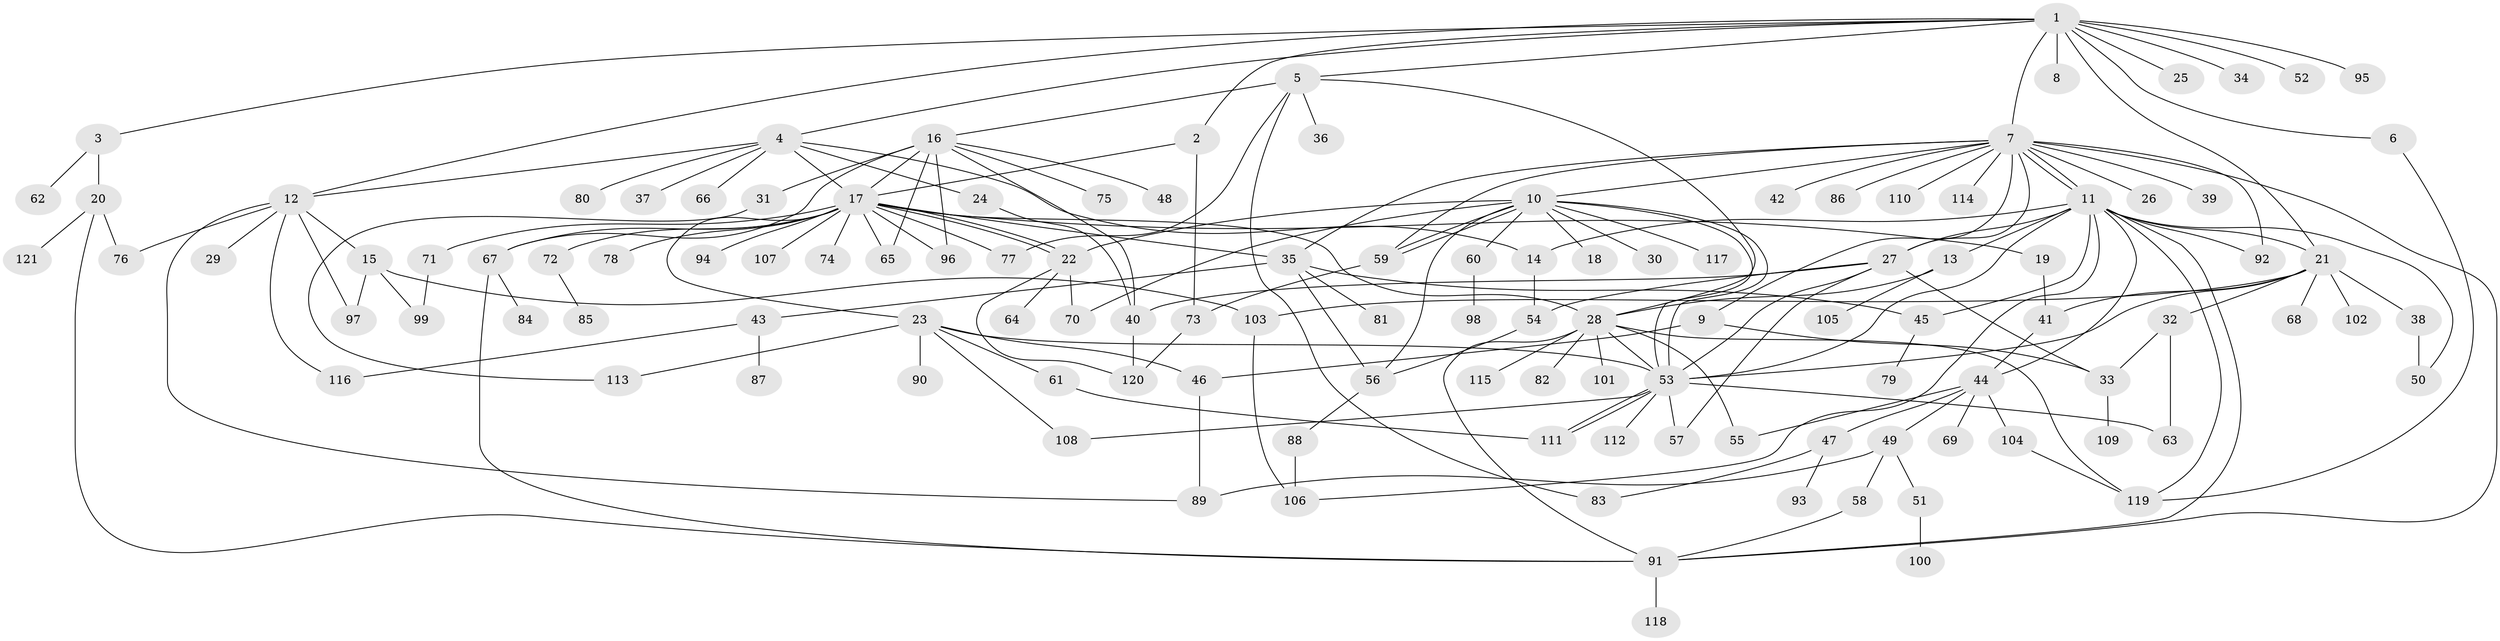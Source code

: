// Generated by graph-tools (version 1.1) at 2025/48/03/09/25 04:48:46]
// undirected, 121 vertices, 186 edges
graph export_dot {
graph [start="1"]
  node [color=gray90,style=filled];
  1;
  2;
  3;
  4;
  5;
  6;
  7;
  8;
  9;
  10;
  11;
  12;
  13;
  14;
  15;
  16;
  17;
  18;
  19;
  20;
  21;
  22;
  23;
  24;
  25;
  26;
  27;
  28;
  29;
  30;
  31;
  32;
  33;
  34;
  35;
  36;
  37;
  38;
  39;
  40;
  41;
  42;
  43;
  44;
  45;
  46;
  47;
  48;
  49;
  50;
  51;
  52;
  53;
  54;
  55;
  56;
  57;
  58;
  59;
  60;
  61;
  62;
  63;
  64;
  65;
  66;
  67;
  68;
  69;
  70;
  71;
  72;
  73;
  74;
  75;
  76;
  77;
  78;
  79;
  80;
  81;
  82;
  83;
  84;
  85;
  86;
  87;
  88;
  89;
  90;
  91;
  92;
  93;
  94;
  95;
  96;
  97;
  98;
  99;
  100;
  101;
  102;
  103;
  104;
  105;
  106;
  107;
  108;
  109;
  110;
  111;
  112;
  113;
  114;
  115;
  116;
  117;
  118;
  119;
  120;
  121;
  1 -- 2;
  1 -- 3;
  1 -- 4;
  1 -- 5;
  1 -- 6;
  1 -- 7;
  1 -- 8;
  1 -- 12;
  1 -- 21;
  1 -- 25;
  1 -- 34;
  1 -- 52;
  1 -- 95;
  2 -- 17;
  2 -- 73;
  3 -- 20;
  3 -- 62;
  4 -- 12;
  4 -- 14;
  4 -- 17;
  4 -- 24;
  4 -- 37;
  4 -- 66;
  4 -- 80;
  5 -- 16;
  5 -- 28;
  5 -- 36;
  5 -- 77;
  5 -- 83;
  6 -- 119;
  7 -- 9;
  7 -- 10;
  7 -- 11;
  7 -- 11;
  7 -- 26;
  7 -- 27;
  7 -- 35;
  7 -- 39;
  7 -- 42;
  7 -- 59;
  7 -- 86;
  7 -- 91;
  7 -- 92;
  7 -- 110;
  7 -- 114;
  9 -- 33;
  9 -- 46;
  10 -- 18;
  10 -- 22;
  10 -- 30;
  10 -- 53;
  10 -- 53;
  10 -- 56;
  10 -- 59;
  10 -- 59;
  10 -- 60;
  10 -- 70;
  10 -- 117;
  11 -- 13;
  11 -- 14;
  11 -- 21;
  11 -- 27;
  11 -- 44;
  11 -- 45;
  11 -- 50;
  11 -- 53;
  11 -- 91;
  11 -- 92;
  11 -- 106;
  11 -- 119;
  12 -- 15;
  12 -- 29;
  12 -- 76;
  12 -- 89;
  12 -- 97;
  12 -- 116;
  13 -- 28;
  13 -- 105;
  14 -- 54;
  15 -- 97;
  15 -- 99;
  15 -- 103;
  16 -- 17;
  16 -- 31;
  16 -- 40;
  16 -- 48;
  16 -- 65;
  16 -- 67;
  16 -- 75;
  16 -- 96;
  17 -- 19;
  17 -- 22;
  17 -- 22;
  17 -- 23;
  17 -- 28;
  17 -- 35;
  17 -- 65;
  17 -- 67;
  17 -- 71;
  17 -- 72;
  17 -- 74;
  17 -- 77;
  17 -- 78;
  17 -- 94;
  17 -- 96;
  17 -- 107;
  19 -- 41;
  20 -- 76;
  20 -- 91;
  20 -- 121;
  21 -- 32;
  21 -- 38;
  21 -- 41;
  21 -- 53;
  21 -- 68;
  21 -- 102;
  21 -- 103;
  22 -- 64;
  22 -- 70;
  22 -- 120;
  23 -- 46;
  23 -- 53;
  23 -- 61;
  23 -- 90;
  23 -- 108;
  23 -- 113;
  24 -- 40;
  27 -- 33;
  27 -- 40;
  27 -- 53;
  27 -- 54;
  27 -- 57;
  28 -- 53;
  28 -- 55;
  28 -- 82;
  28 -- 91;
  28 -- 101;
  28 -- 115;
  28 -- 119;
  31 -- 113;
  32 -- 33;
  32 -- 63;
  33 -- 109;
  35 -- 43;
  35 -- 45;
  35 -- 56;
  35 -- 81;
  38 -- 50;
  40 -- 120;
  41 -- 44;
  43 -- 87;
  43 -- 116;
  44 -- 47;
  44 -- 49;
  44 -- 55;
  44 -- 69;
  44 -- 104;
  45 -- 79;
  46 -- 89;
  47 -- 83;
  47 -- 93;
  49 -- 51;
  49 -- 58;
  49 -- 89;
  51 -- 100;
  53 -- 57;
  53 -- 63;
  53 -- 108;
  53 -- 111;
  53 -- 111;
  53 -- 112;
  54 -- 56;
  56 -- 88;
  58 -- 91;
  59 -- 73;
  60 -- 98;
  61 -- 111;
  67 -- 84;
  67 -- 91;
  71 -- 99;
  72 -- 85;
  73 -- 120;
  88 -- 106;
  91 -- 118;
  103 -- 106;
  104 -- 119;
}
